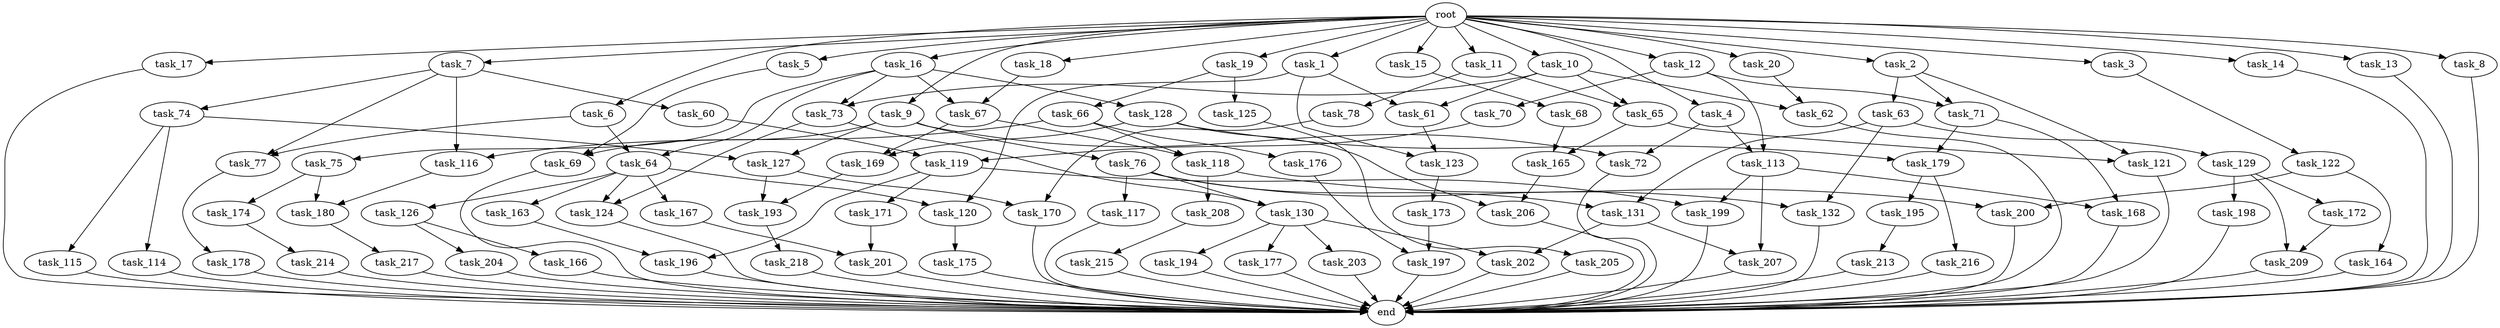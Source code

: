 digraph G {
  task_11 [size="2.048000"];
  task_175 [size="1717986918.400000"];
  task_171 [size="1391569403.904000"];
  task_195 [size="1099511627.776000"];
  task_64 [size="1116691496.960000"];
  task_179 [size="1992864825.344000"];
  task_17 [size="2.048000"];
  task_178 [size="1099511627.776000"];
  task_202 [size="2817498546.176000"];
  task_217 [size="1099511627.776000"];
  task_126 [size="154618822.656000"];
  task_69 [size="1529008357.376000"];
  task_174 [size="1099511627.776000"];
  task_209 [size="1529008357.376000"];
  task_199 [size="1666447310.848000"];
  task_73 [size="1460288880.640000"];
  task_200 [size="1271310319.616000"];
  task_197 [size="429496729.600000"];
  task_7 [size="2.048000"];
  task_113 [size="1872605741.056000"];
  task_67 [size="1941325217.792000"];
  task_177 [size="1717986918.400000"];
  task_205 [size="68719476.736000"];
  task_216 [size="1099511627.776000"];
  task_115 [size="1717986918.400000"];
  task_116 [size="1374389534.720000"];
  task_130 [size="1666447310.848000"];
  task_75 [size="841813590.016000"];
  task_176 [size="1099511627.776000"];
  task_206 [size="2336462209.024000"];
  task_203 [size="1717986918.400000"];
  task_63 [size="1717986918.400000"];
  task_61 [size="1236950581.248000"];
  task_166 [size="429496729.600000"];
  task_119 [size="549755813.888000"];
  task_196 [size="2783138807.808000"];
  task_72 [size="2147483648.000000"];
  task_121 [size="1872605741.056000"];
  task_198 [size="1099511627.776000"];
  task_132 [size="1666447310.848000"];
  task_3 [size="2.048000"];
  task_170 [size="1683627180.032000"];
  task_20 [size="2.048000"];
  task_14 [size="2.048000"];
  task_62 [size="2336462209.024000"];
  task_125 [size="274877906.944000"];
  task_215 [size="618475290.624000"];
  task_117 [size="1391569403.904000"];
  task_207 [size="1374389534.720000"];
  task_9 [size="2.048000"];
  task_214 [size="1391569403.904000"];
  task_164 [size="429496729.600000"];
  end [size="0.000000"];
  root [size="0.000000"];
  task_167 [size="154618822.656000"];
  task_128 [size="841813590.016000"];
  task_65 [size="2336462209.024000"];
  task_218 [size="274877906.944000"];
  task_165 [size="1546188226.560000"];
  task_4 [size="2.048000"];
  task_70 [size="154618822.656000"];
  task_60 [size="274877906.944000"];
  task_78 [size="1717986918.400000"];
  task_19 [size="2.048000"];
  task_13 [size="2.048000"];
  task_194 [size="1717986918.400000"];
  task_66 [size="274877906.944000"];
  task_120 [size="773094113.280000"];
  task_5 [size="2.048000"];
  task_169 [size="2147483648.000000"];
  task_204 [size="429496729.600000"];
  task_124 [size="429496729.600000"];
  task_6 [size="2.048000"];
  task_122 [size="1099511627.776000"];
  task_172 [size="1099511627.776000"];
  task_16 [size="2.048000"];
  task_201 [size="2010044694.528000"];
  task_127 [size="2147483648.000000"];
  task_213 [size="1391569403.904000"];
  task_15 [size="2.048000"];
  task_129 [size="274877906.944000"];
  task_10 [size="2.048000"];
  task_118 [size="1529008357.376000"];
  task_74 [size="274877906.944000"];
  task_173 [size="1099511627.776000"];
  task_1 [size="2.048000"];
  task_208 [size="841813590.016000"];
  task_180 [size="1717986918.400000"];
  task_68 [size="1717986918.400000"];
  task_168 [size="549755813.888000"];
  task_2 [size="2.048000"];
  task_71 [size="1872605741.056000"];
  task_114 [size="1717986918.400000"];
  task_12 [size="2.048000"];
  task_8 [size="2.048000"];
  task_131 [size="1666447310.848000"];
  task_163 [size="154618822.656000"];
  task_123 [size="1236950581.248000"];
  task_18 [size="2.048000"];
  task_193 [size="1271310319.616000"];
  task_77 [size="549755813.888000"];
  task_76 [size="429496729.600000"];

  task_11 -> task_65 [size="838860800.000000"];
  task_11 -> task_78 [size="838860800.000000"];
  task_175 -> end [size="1.000000"];
  task_171 -> task_201 [size="301989888.000000"];
  task_195 -> task_213 [size="679477248.000000"];
  task_64 -> task_126 [size="75497472.000000"];
  task_64 -> task_124 [size="75497472.000000"];
  task_64 -> task_120 [size="75497472.000000"];
  task_64 -> task_167 [size="75497472.000000"];
  task_64 -> task_163 [size="75497472.000000"];
  task_179 -> task_195 [size="536870912.000000"];
  task_179 -> task_216 [size="536870912.000000"];
  task_17 -> end [size="1.000000"];
  task_178 -> end [size="1.000000"];
  task_202 -> end [size="1.000000"];
  task_217 -> end [size="1.000000"];
  task_126 -> task_166 [size="209715200.000000"];
  task_126 -> task_204 [size="209715200.000000"];
  task_69 -> end [size="1.000000"];
  task_174 -> task_214 [size="679477248.000000"];
  task_209 -> end [size="1.000000"];
  task_199 -> end [size="1.000000"];
  task_73 -> task_130 [size="134217728.000000"];
  task_73 -> task_124 [size="134217728.000000"];
  task_200 -> end [size="1.000000"];
  task_197 -> end [size="1.000000"];
  task_7 -> task_60 [size="134217728.000000"];
  task_7 -> task_77 [size="134217728.000000"];
  task_7 -> task_116 [size="134217728.000000"];
  task_7 -> task_74 [size="134217728.000000"];
  task_113 -> task_207 [size="134217728.000000"];
  task_113 -> task_199 [size="134217728.000000"];
  task_113 -> task_168 [size="134217728.000000"];
  task_67 -> task_118 [size="209715200.000000"];
  task_67 -> task_169 [size="209715200.000000"];
  task_177 -> end [size="1.000000"];
  task_205 -> end [size="1.000000"];
  task_216 -> end [size="1.000000"];
  task_115 -> end [size="1.000000"];
  task_116 -> task_180 [size="301989888.000000"];
  task_130 -> task_177 [size="838860800.000000"];
  task_130 -> task_194 [size="838860800.000000"];
  task_130 -> task_202 [size="838860800.000000"];
  task_130 -> task_203 [size="838860800.000000"];
  task_75 -> task_180 [size="536870912.000000"];
  task_75 -> task_174 [size="536870912.000000"];
  task_176 -> task_197 [size="134217728.000000"];
  task_206 -> end [size="1.000000"];
  task_203 -> end [size="1.000000"];
  task_63 -> task_129 [size="134217728.000000"];
  task_63 -> task_131 [size="134217728.000000"];
  task_63 -> task_132 [size="134217728.000000"];
  task_61 -> task_123 [size="301989888.000000"];
  task_166 -> end [size="1.000000"];
  task_119 -> task_171 [size="679477248.000000"];
  task_119 -> task_199 [size="679477248.000000"];
  task_119 -> task_196 [size="679477248.000000"];
  task_196 -> end [size="1.000000"];
  task_72 -> end [size="1.000000"];
  task_121 -> end [size="1.000000"];
  task_198 -> end [size="1.000000"];
  task_132 -> end [size="1.000000"];
  task_3 -> task_122 [size="536870912.000000"];
  task_170 -> end [size="1.000000"];
  task_20 -> task_62 [size="838860800.000000"];
  task_14 -> end [size="1.000000"];
  task_62 -> end [size="1.000000"];
  task_125 -> task_205 [size="33554432.000000"];
  task_215 -> end [size="1.000000"];
  task_117 -> end [size="1.000000"];
  task_207 -> end [size="1.000000"];
  task_9 -> task_69 [size="209715200.000000"];
  task_9 -> task_76 [size="209715200.000000"];
  task_9 -> task_127 [size="209715200.000000"];
  task_9 -> task_72 [size="209715200.000000"];
  task_214 -> end [size="1.000000"];
  task_164 -> end [size="1.000000"];
  root -> task_15 [size="1.000000"];
  root -> task_16 [size="1.000000"];
  root -> task_5 [size="1.000000"];
  root -> task_11 [size="1.000000"];
  root -> task_3 [size="1.000000"];
  root -> task_20 [size="1.000000"];
  root -> task_12 [size="1.000000"];
  root -> task_8 [size="1.000000"];
  root -> task_6 [size="1.000000"];
  root -> task_17 [size="1.000000"];
  root -> task_7 [size="1.000000"];
  root -> task_10 [size="1.000000"];
  root -> task_1 [size="1.000000"];
  root -> task_4 [size="1.000000"];
  root -> task_2 [size="1.000000"];
  root -> task_19 [size="1.000000"];
  root -> task_13 [size="1.000000"];
  root -> task_14 [size="1.000000"];
  root -> task_9 [size="1.000000"];
  root -> task_18 [size="1.000000"];
  task_167 -> task_201 [size="679477248.000000"];
  task_128 -> task_169 [size="838860800.000000"];
  task_128 -> task_206 [size="838860800.000000"];
  task_128 -> task_179 [size="838860800.000000"];
  task_65 -> task_121 [size="75497472.000000"];
  task_65 -> task_165 [size="75497472.000000"];
  task_218 -> end [size="1.000000"];
  task_165 -> task_206 [size="301989888.000000"];
  task_4 -> task_113 [size="838860800.000000"];
  task_4 -> task_72 [size="838860800.000000"];
  task_70 -> task_119 [size="134217728.000000"];
  task_60 -> task_119 [size="134217728.000000"];
  task_78 -> task_170 [size="411041792.000000"];
  task_19 -> task_66 [size="134217728.000000"];
  task_19 -> task_125 [size="134217728.000000"];
  task_13 -> end [size="1.000000"];
  task_194 -> end [size="1.000000"];
  task_66 -> task_118 [size="536870912.000000"];
  task_66 -> task_176 [size="536870912.000000"];
  task_66 -> task_116 [size="536870912.000000"];
  task_120 -> task_175 [size="838860800.000000"];
  task_5 -> task_69 [size="536870912.000000"];
  task_169 -> task_193 [size="209715200.000000"];
  task_204 -> end [size="1.000000"];
  task_124 -> end [size="1.000000"];
  task_6 -> task_77 [size="134217728.000000"];
  task_6 -> task_64 [size="134217728.000000"];
  task_122 -> task_164 [size="209715200.000000"];
  task_122 -> task_200 [size="209715200.000000"];
  task_172 -> task_209 [size="209715200.000000"];
  task_16 -> task_75 [size="411041792.000000"];
  task_16 -> task_67 [size="411041792.000000"];
  task_16 -> task_73 [size="411041792.000000"];
  task_16 -> task_64 [size="411041792.000000"];
  task_16 -> task_128 [size="411041792.000000"];
  task_201 -> end [size="1.000000"];
  task_127 -> task_170 [size="411041792.000000"];
  task_127 -> task_193 [size="411041792.000000"];
  task_213 -> end [size="1.000000"];
  task_15 -> task_68 [size="838860800.000000"];
  task_129 -> task_209 [size="536870912.000000"];
  task_129 -> task_198 [size="536870912.000000"];
  task_129 -> task_172 [size="536870912.000000"];
  task_10 -> task_61 [size="301989888.000000"];
  task_10 -> task_65 [size="301989888.000000"];
  task_10 -> task_62 [size="301989888.000000"];
  task_10 -> task_73 [size="301989888.000000"];
  task_118 -> task_200 [size="411041792.000000"];
  task_118 -> task_208 [size="411041792.000000"];
  task_74 -> task_114 [size="838860800.000000"];
  task_74 -> task_115 [size="838860800.000000"];
  task_74 -> task_127 [size="838860800.000000"];
  task_173 -> task_197 [size="75497472.000000"];
  task_1 -> task_61 [size="301989888.000000"];
  task_1 -> task_123 [size="301989888.000000"];
  task_1 -> task_120 [size="301989888.000000"];
  task_208 -> task_215 [size="301989888.000000"];
  task_180 -> task_217 [size="536870912.000000"];
  task_68 -> task_165 [size="679477248.000000"];
  task_168 -> end [size="1.000000"];
  task_2 -> task_121 [size="838860800.000000"];
  task_2 -> task_63 [size="838860800.000000"];
  task_2 -> task_71 [size="838860800.000000"];
  task_71 -> task_168 [size="134217728.000000"];
  task_71 -> task_179 [size="134217728.000000"];
  task_114 -> end [size="1.000000"];
  task_12 -> task_113 [size="75497472.000000"];
  task_12 -> task_70 [size="75497472.000000"];
  task_12 -> task_71 [size="75497472.000000"];
  task_8 -> end [size="1.000000"];
  task_131 -> task_207 [size="536870912.000000"];
  task_131 -> task_202 [size="536870912.000000"];
  task_163 -> task_196 [size="679477248.000000"];
  task_123 -> task_173 [size="536870912.000000"];
  task_18 -> task_67 [size="536870912.000000"];
  task_193 -> task_218 [size="134217728.000000"];
  task_77 -> task_178 [size="536870912.000000"];
  task_76 -> task_130 [size="679477248.000000"];
  task_76 -> task_132 [size="679477248.000000"];
  task_76 -> task_131 [size="679477248.000000"];
  task_76 -> task_117 [size="679477248.000000"];
}
